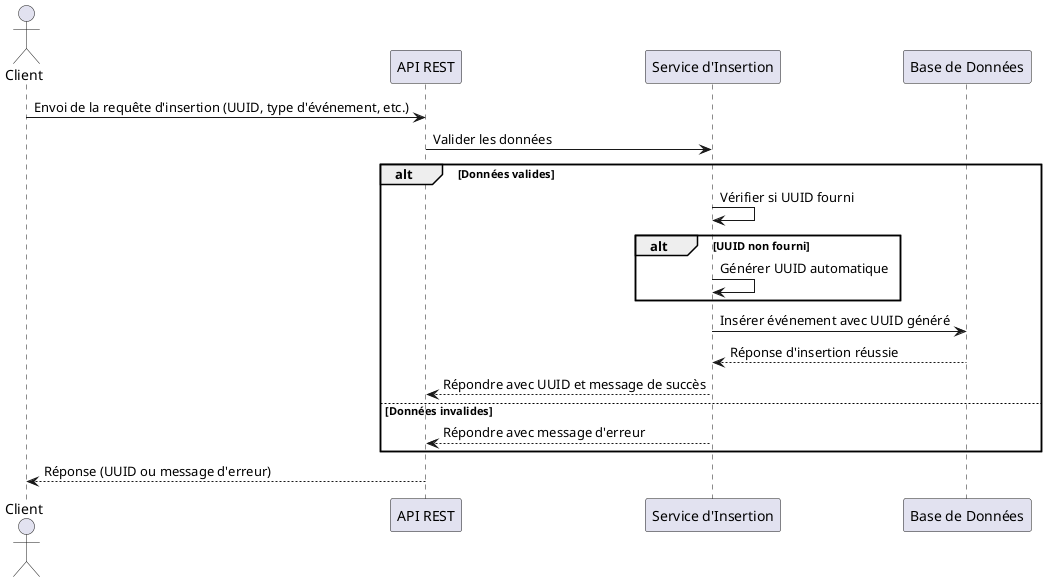 @startuml
actor Client
participant "API REST" as API
participant "Service d'Insertion" as Service
participant "Base de Données" as DB

Client -> API: Envoi de la requête d'insertion (UUID, type d'événement, etc.)
API -> Service: Valider les données
alt Données valides
    Service -> Service: Vérifier si UUID fourni
    alt UUID non fourni
        Service -> Service: Générer UUID automatique
    end
    Service -> DB: Insérer événement avec UUID généré
    DB --> Service: Réponse d'insertion réussie
    Service --> API: Répondre avec UUID et message de succès
else Données invalides
    Service --> API: Répondre avec message d'erreur
end
API --> Client: Réponse (UUID ou message d'erreur)
@enduml
